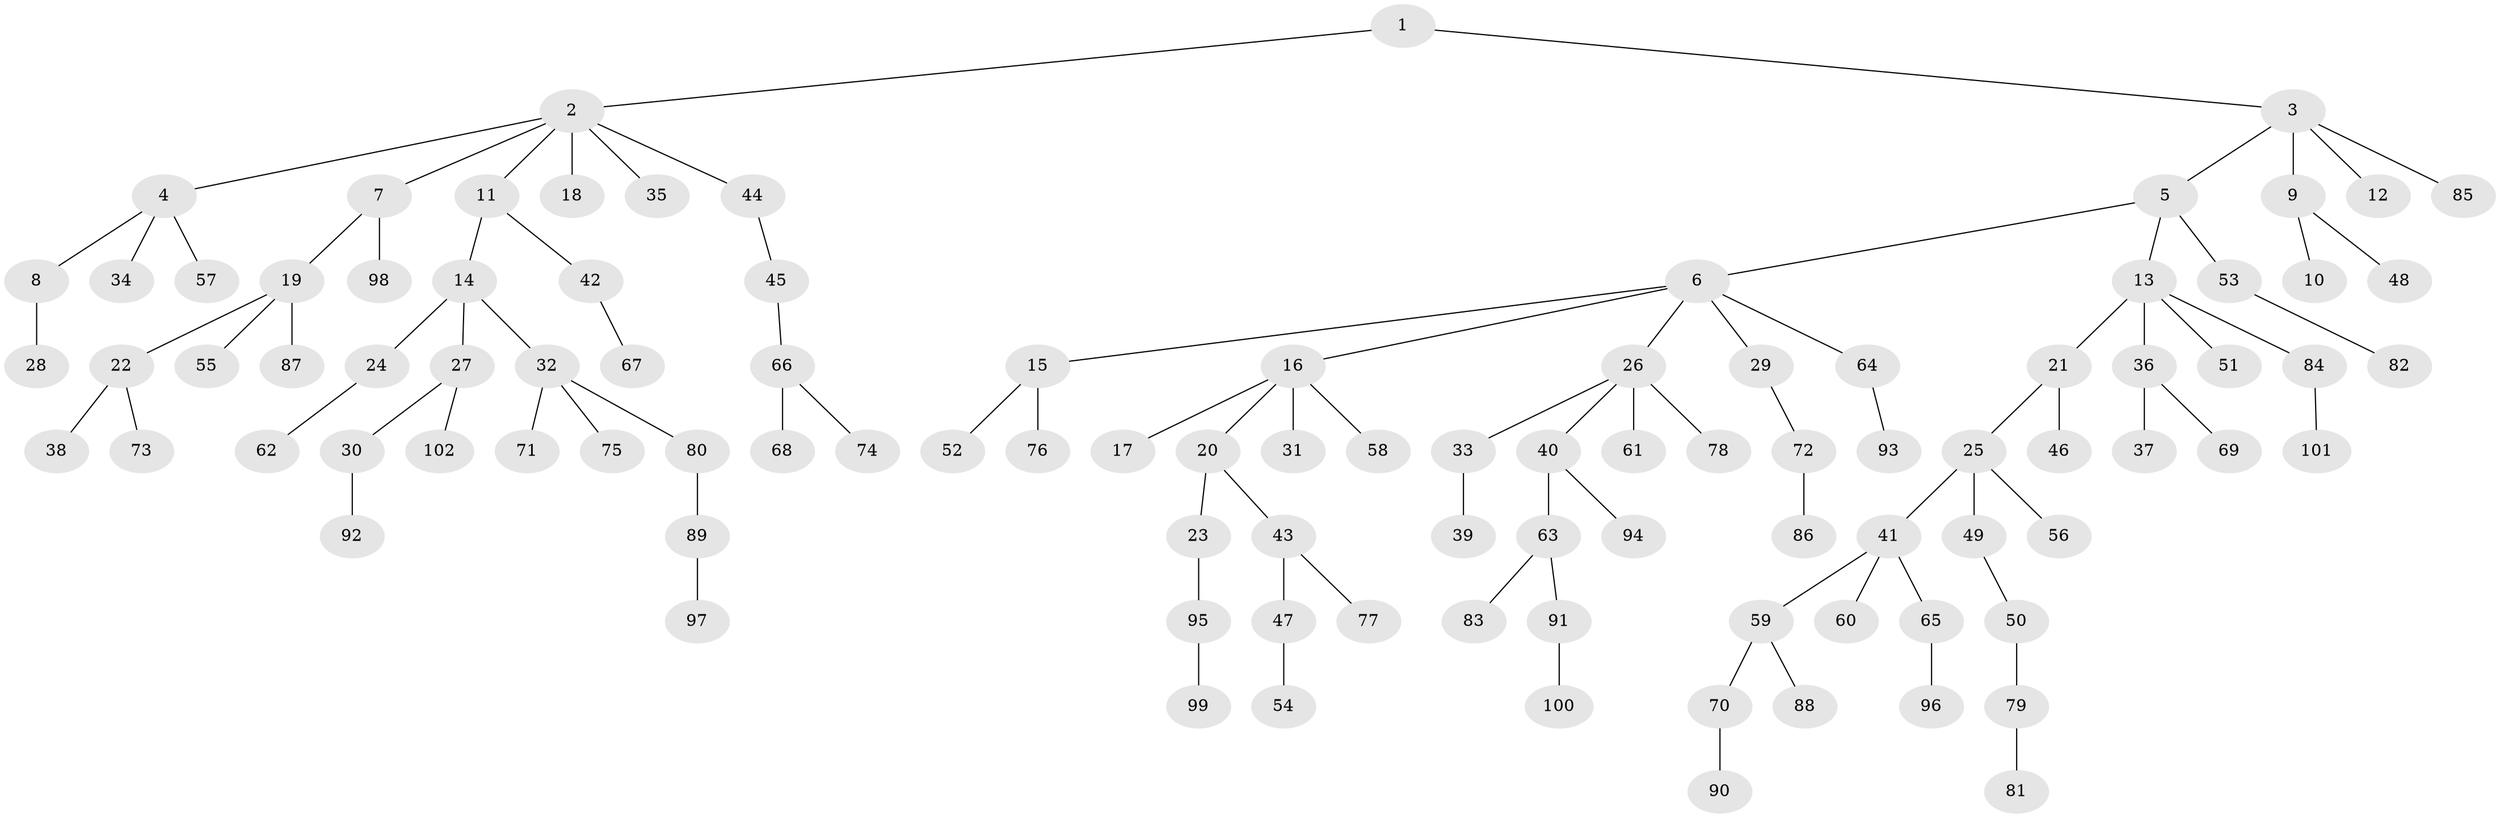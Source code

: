 // coarse degree distribution, {2: 0.2222222222222222, 7: 0.013888888888888888, 4: 0.05555555555555555, 3: 0.06944444444444445, 9: 0.013888888888888888, 1: 0.5694444444444444, 6: 0.027777777777777776, 5: 0.027777777777777776}
// Generated by graph-tools (version 1.1) at 2025/42/03/06/25 10:42:06]
// undirected, 102 vertices, 101 edges
graph export_dot {
graph [start="1"]
  node [color=gray90,style=filled];
  1;
  2;
  3;
  4;
  5;
  6;
  7;
  8;
  9;
  10;
  11;
  12;
  13;
  14;
  15;
  16;
  17;
  18;
  19;
  20;
  21;
  22;
  23;
  24;
  25;
  26;
  27;
  28;
  29;
  30;
  31;
  32;
  33;
  34;
  35;
  36;
  37;
  38;
  39;
  40;
  41;
  42;
  43;
  44;
  45;
  46;
  47;
  48;
  49;
  50;
  51;
  52;
  53;
  54;
  55;
  56;
  57;
  58;
  59;
  60;
  61;
  62;
  63;
  64;
  65;
  66;
  67;
  68;
  69;
  70;
  71;
  72;
  73;
  74;
  75;
  76;
  77;
  78;
  79;
  80;
  81;
  82;
  83;
  84;
  85;
  86;
  87;
  88;
  89;
  90;
  91;
  92;
  93;
  94;
  95;
  96;
  97;
  98;
  99;
  100;
  101;
  102;
  1 -- 2;
  1 -- 3;
  2 -- 4;
  2 -- 7;
  2 -- 11;
  2 -- 18;
  2 -- 35;
  2 -- 44;
  3 -- 5;
  3 -- 9;
  3 -- 12;
  3 -- 85;
  4 -- 8;
  4 -- 34;
  4 -- 57;
  5 -- 6;
  5 -- 13;
  5 -- 53;
  6 -- 15;
  6 -- 16;
  6 -- 26;
  6 -- 29;
  6 -- 64;
  7 -- 19;
  7 -- 98;
  8 -- 28;
  9 -- 10;
  9 -- 48;
  11 -- 14;
  11 -- 42;
  13 -- 21;
  13 -- 36;
  13 -- 51;
  13 -- 84;
  14 -- 24;
  14 -- 27;
  14 -- 32;
  15 -- 52;
  15 -- 76;
  16 -- 17;
  16 -- 20;
  16 -- 31;
  16 -- 58;
  19 -- 22;
  19 -- 55;
  19 -- 87;
  20 -- 23;
  20 -- 43;
  21 -- 25;
  21 -- 46;
  22 -- 38;
  22 -- 73;
  23 -- 95;
  24 -- 62;
  25 -- 41;
  25 -- 49;
  25 -- 56;
  26 -- 33;
  26 -- 40;
  26 -- 61;
  26 -- 78;
  27 -- 30;
  27 -- 102;
  29 -- 72;
  30 -- 92;
  32 -- 71;
  32 -- 75;
  32 -- 80;
  33 -- 39;
  36 -- 37;
  36 -- 69;
  40 -- 63;
  40 -- 94;
  41 -- 59;
  41 -- 60;
  41 -- 65;
  42 -- 67;
  43 -- 47;
  43 -- 77;
  44 -- 45;
  45 -- 66;
  47 -- 54;
  49 -- 50;
  50 -- 79;
  53 -- 82;
  59 -- 70;
  59 -- 88;
  63 -- 83;
  63 -- 91;
  64 -- 93;
  65 -- 96;
  66 -- 68;
  66 -- 74;
  70 -- 90;
  72 -- 86;
  79 -- 81;
  80 -- 89;
  84 -- 101;
  89 -- 97;
  91 -- 100;
  95 -- 99;
}
